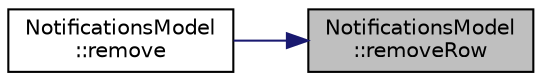 digraph "NotificationsModel::removeRow"
{
 // LATEX_PDF_SIZE
  edge [fontname="Helvetica",fontsize="10",labelfontname="Helvetica",labelfontsize="10"];
  node [fontname="Helvetica",fontsize="10",shape=record];
  rankdir="RL";
  Node1 [label="NotificationsModel\l::removeRow",height=0.2,width=0.4,color="black", fillcolor="grey75", style="filled", fontcolor="black",tooltip=" "];
  Node1 -> Node2 [dir="back",color="midnightblue",fontsize="10",style="solid",fontname="Helvetica"];
  Node2 [label="NotificationsModel\l::remove",height=0.2,width=0.4,color="black", fillcolor="white", style="filled",URL="$class_notifications_model.html#ac446a7b0bbc77e0282a67a007bb83356",tooltip=" "];
}
